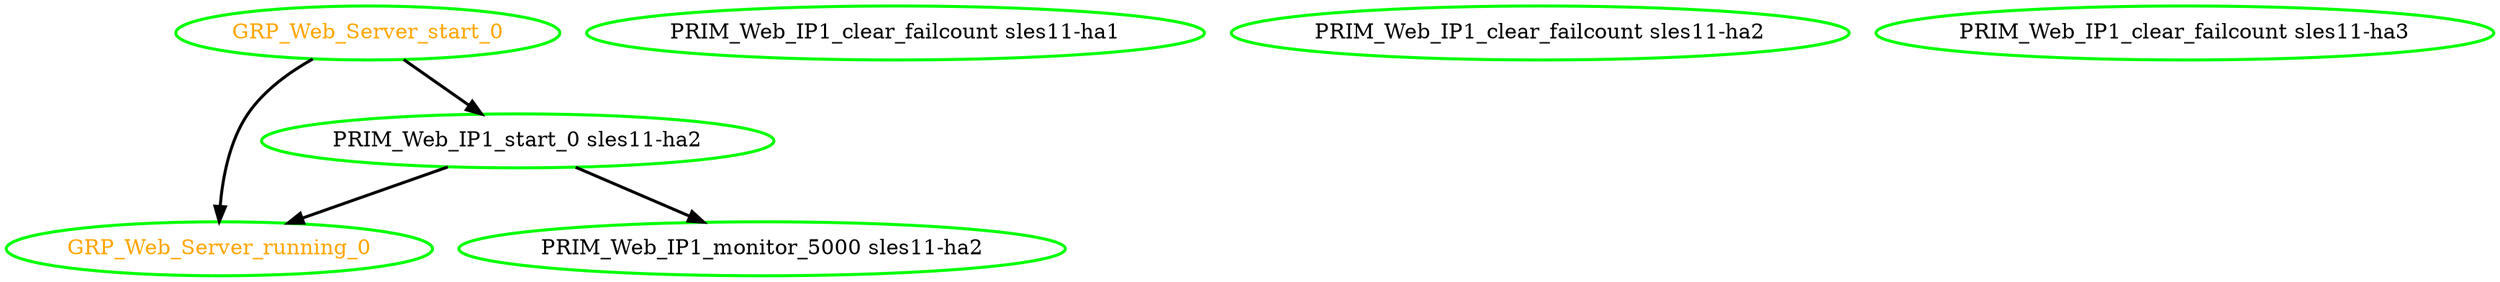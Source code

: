 digraph "g" {
"GRP_Web_Server_running_0" [ style=bold color="green" fontcolor="orange"  ]
"GRP_Web_Server_start_0" -> "GRP_Web_Server_running_0" [ style = bold]
"GRP_Web_Server_start_0" -> "PRIM_Web_IP1_start_0 sles11-ha2" [ style = bold]
"GRP_Web_Server_start_0" [ style=bold color="green" fontcolor="orange"  ]
"PRIM_Web_IP1_clear_failcount sles11-ha1" [ style=bold color="green" fontcolor="black"  ]
"PRIM_Web_IP1_clear_failcount sles11-ha2" [ style=bold color="green" fontcolor="black"  ]
"PRIM_Web_IP1_clear_failcount sles11-ha3" [ style=bold color="green" fontcolor="black"  ]
"PRIM_Web_IP1_monitor_5000 sles11-ha2" [ style=bold color="green" fontcolor="black"  ]
"PRIM_Web_IP1_start_0 sles11-ha2" -> "GRP_Web_Server_running_0" [ style = bold]
"PRIM_Web_IP1_start_0 sles11-ha2" -> "PRIM_Web_IP1_monitor_5000 sles11-ha2" [ style = bold]
"PRIM_Web_IP1_start_0 sles11-ha2" [ style=bold color="green" fontcolor="black"  ]
}
